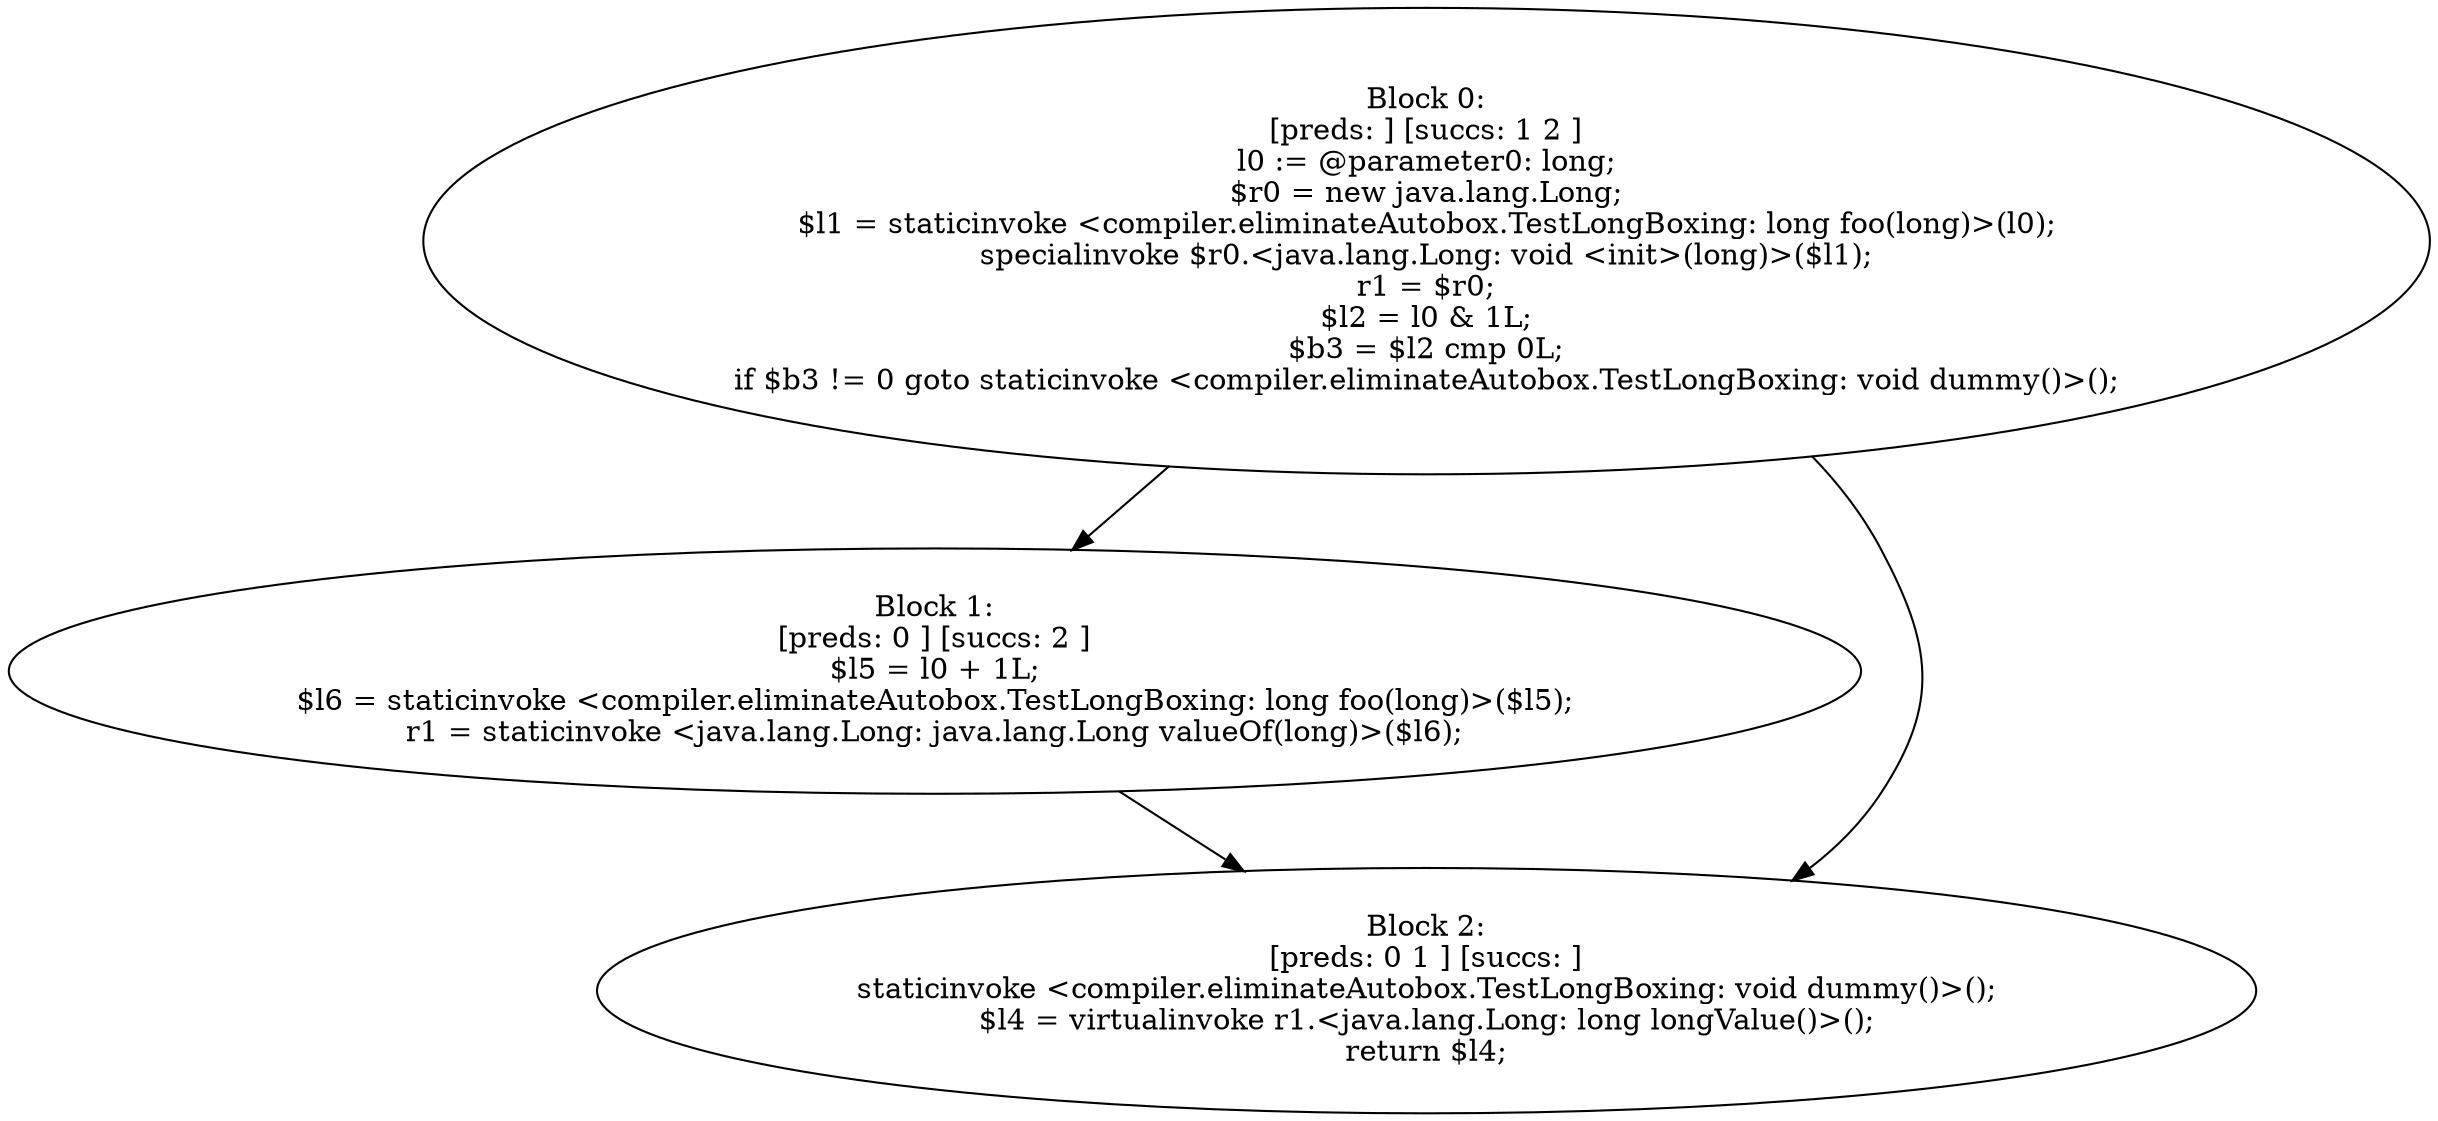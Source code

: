 digraph "unitGraph" {
    "Block 0:
[preds: ] [succs: 1 2 ]
l0 := @parameter0: long;
$r0 = new java.lang.Long;
$l1 = staticinvoke <compiler.eliminateAutobox.TestLongBoxing: long foo(long)>(l0);
specialinvoke $r0.<java.lang.Long: void <init>(long)>($l1);
r1 = $r0;
$l2 = l0 & 1L;
$b3 = $l2 cmp 0L;
if $b3 != 0 goto staticinvoke <compiler.eliminateAutobox.TestLongBoxing: void dummy()>();
"
    "Block 1:
[preds: 0 ] [succs: 2 ]
$l5 = l0 + 1L;
$l6 = staticinvoke <compiler.eliminateAutobox.TestLongBoxing: long foo(long)>($l5);
r1 = staticinvoke <java.lang.Long: java.lang.Long valueOf(long)>($l6);
"
    "Block 2:
[preds: 0 1 ] [succs: ]
staticinvoke <compiler.eliminateAutobox.TestLongBoxing: void dummy()>();
$l4 = virtualinvoke r1.<java.lang.Long: long longValue()>();
return $l4;
"
    "Block 0:
[preds: ] [succs: 1 2 ]
l0 := @parameter0: long;
$r0 = new java.lang.Long;
$l1 = staticinvoke <compiler.eliminateAutobox.TestLongBoxing: long foo(long)>(l0);
specialinvoke $r0.<java.lang.Long: void <init>(long)>($l1);
r1 = $r0;
$l2 = l0 & 1L;
$b3 = $l2 cmp 0L;
if $b3 != 0 goto staticinvoke <compiler.eliminateAutobox.TestLongBoxing: void dummy()>();
"->"Block 1:
[preds: 0 ] [succs: 2 ]
$l5 = l0 + 1L;
$l6 = staticinvoke <compiler.eliminateAutobox.TestLongBoxing: long foo(long)>($l5);
r1 = staticinvoke <java.lang.Long: java.lang.Long valueOf(long)>($l6);
";
    "Block 0:
[preds: ] [succs: 1 2 ]
l0 := @parameter0: long;
$r0 = new java.lang.Long;
$l1 = staticinvoke <compiler.eliminateAutobox.TestLongBoxing: long foo(long)>(l0);
specialinvoke $r0.<java.lang.Long: void <init>(long)>($l1);
r1 = $r0;
$l2 = l0 & 1L;
$b3 = $l2 cmp 0L;
if $b3 != 0 goto staticinvoke <compiler.eliminateAutobox.TestLongBoxing: void dummy()>();
"->"Block 2:
[preds: 0 1 ] [succs: ]
staticinvoke <compiler.eliminateAutobox.TestLongBoxing: void dummy()>();
$l4 = virtualinvoke r1.<java.lang.Long: long longValue()>();
return $l4;
";
    "Block 1:
[preds: 0 ] [succs: 2 ]
$l5 = l0 + 1L;
$l6 = staticinvoke <compiler.eliminateAutobox.TestLongBoxing: long foo(long)>($l5);
r1 = staticinvoke <java.lang.Long: java.lang.Long valueOf(long)>($l6);
"->"Block 2:
[preds: 0 1 ] [succs: ]
staticinvoke <compiler.eliminateAutobox.TestLongBoxing: void dummy()>();
$l4 = virtualinvoke r1.<java.lang.Long: long longValue()>();
return $l4;
";
}
